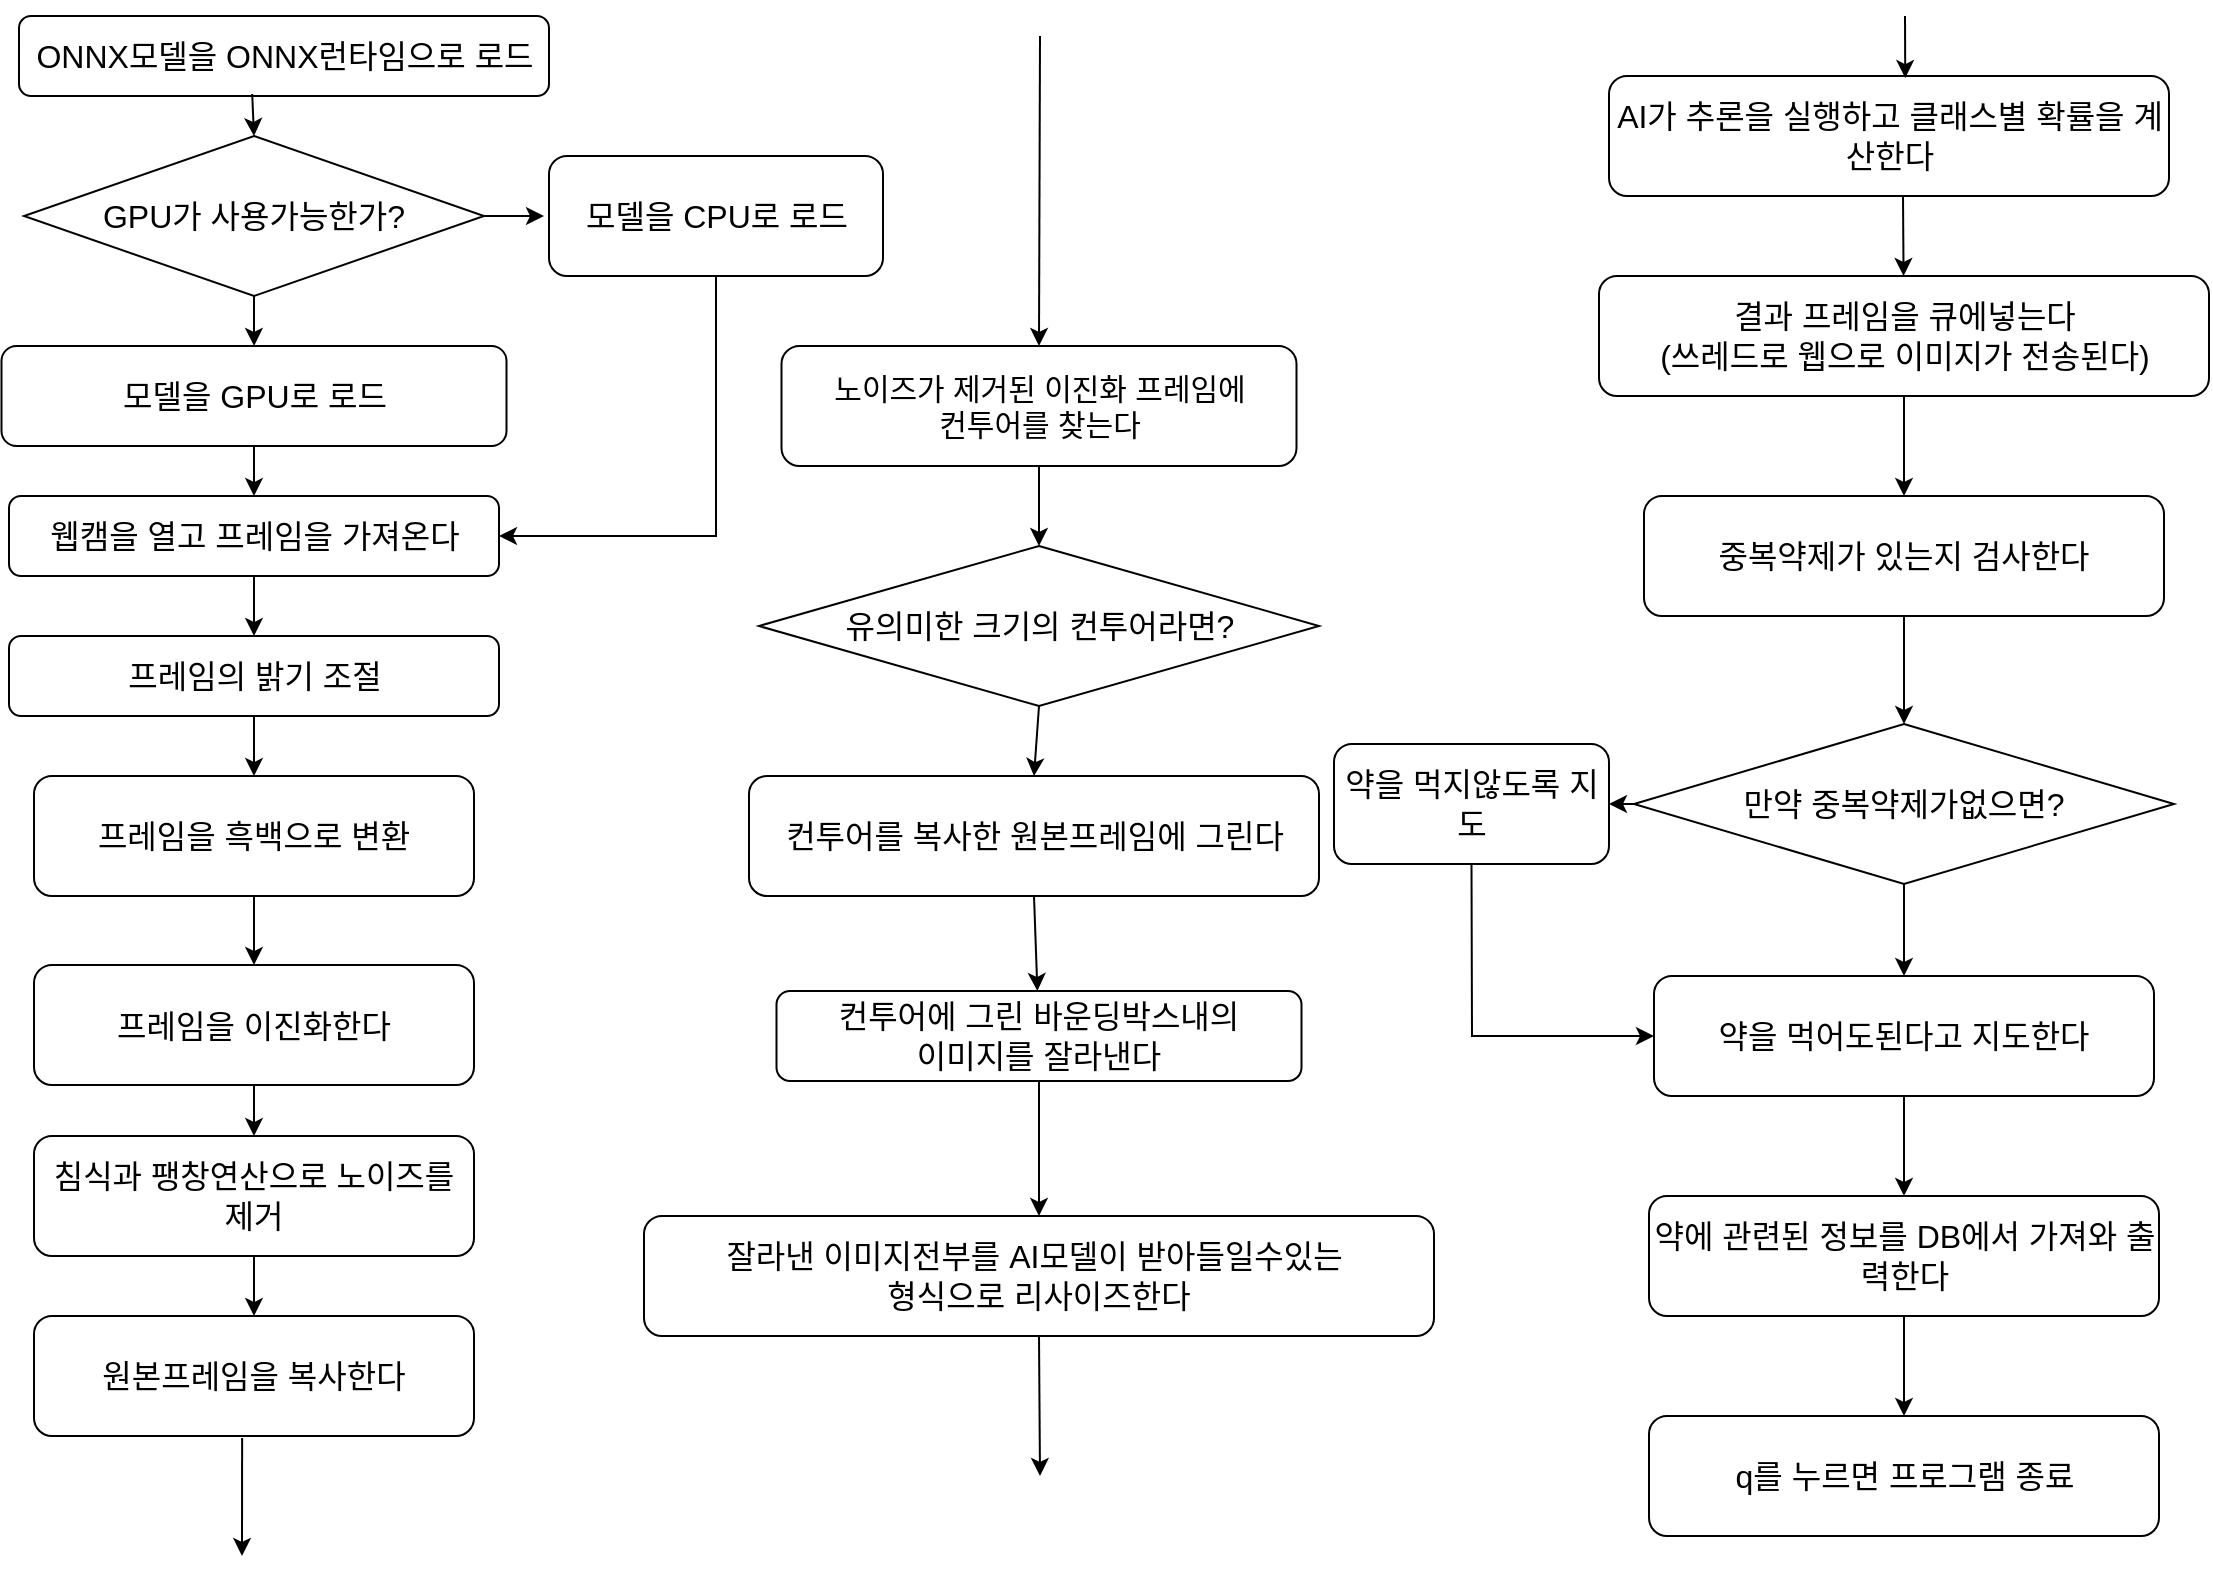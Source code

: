 <mxfile version="21.6.1" type="device">
  <diagram id="C5RBs43oDa-KdzZeNtuy" name="Page-1">
    <mxGraphModel dx="2026" dy="1171" grid="1" gridSize="10" guides="1" tooltips="1" connect="1" arrows="1" fold="1" page="1" pageScale="1" pageWidth="1169" pageHeight="827" math="0" shadow="0">
      <root>
        <mxCell id="WIyWlLk6GJQsqaUBKTNV-0" />
        <mxCell id="WIyWlLk6GJQsqaUBKTNV-1" parent="WIyWlLk6GJQsqaUBKTNV-0" />
        <mxCell id="WIyWlLk6GJQsqaUBKTNV-3" value="ONNX모델을 ONNX런타임으로 로드" style="rounded=1;whiteSpace=wrap;html=1;fontSize=16;glass=0;strokeWidth=1;shadow=0;" parent="WIyWlLk6GJQsqaUBKTNV-1" vertex="1">
          <mxGeometry x="67.5" y="20" width="265" height="40" as="geometry" />
        </mxCell>
        <mxCell id="S4gW_ihQcJ0_Ss8A9_ka-0" value="웹캠을 열고 프레임을 가져온다" style="rounded=1;whiteSpace=wrap;html=1;fontSize=16;glass=0;strokeWidth=1;shadow=0;" parent="WIyWlLk6GJQsqaUBKTNV-1" vertex="1">
          <mxGeometry x="62.5" y="260" width="245" height="40" as="geometry" />
        </mxCell>
        <mxCell id="xyTl4LSc6oClZwjzZs2d-6" value="" style="edgeStyle=orthogonalEdgeStyle;rounded=0;orthogonalLoop=1;jettySize=auto;html=1;" edge="1" parent="WIyWlLk6GJQsqaUBKTNV-1" source="S4gW_ihQcJ0_Ss8A9_ka-2" target="S4gW_ihQcJ0_Ss8A9_ka-3">
          <mxGeometry relative="1" as="geometry" />
        </mxCell>
        <mxCell id="S4gW_ihQcJ0_Ss8A9_ka-2" value="GPU가 사용가능한가?" style="rhombus;whiteSpace=wrap;html=1;fontSize=16;" parent="WIyWlLk6GJQsqaUBKTNV-1" vertex="1">
          <mxGeometry x="70" y="80" width="230" height="80" as="geometry" />
        </mxCell>
        <mxCell id="S4gW_ihQcJ0_Ss8A9_ka-3" value="모델을 GPU로 로드" style="rounded=1;whiteSpace=wrap;html=1;fontSize=16;" parent="WIyWlLk6GJQsqaUBKTNV-1" vertex="1">
          <mxGeometry x="58.75" y="185" width="252.5" height="50" as="geometry" />
        </mxCell>
        <mxCell id="S4gW_ihQcJ0_Ss8A9_ka-4" value="모델을 CPU로 로드" style="rounded=1;whiteSpace=wrap;html=1;fontSize=16;" parent="WIyWlLk6GJQsqaUBKTNV-1" vertex="1">
          <mxGeometry x="332.5" y="90" width="167" height="60" as="geometry" />
        </mxCell>
        <mxCell id="S4gW_ihQcJ0_Ss8A9_ka-5" value="프레임의 밝기 조절" style="rounded=1;whiteSpace=wrap;html=1;fontSize=16;" parent="WIyWlLk6GJQsqaUBKTNV-1" vertex="1">
          <mxGeometry x="62.5" y="330" width="245" height="40" as="geometry" />
        </mxCell>
        <mxCell id="S4gW_ihQcJ0_Ss8A9_ka-6" value="프레임을 흑백으로 변환" style="rounded=1;whiteSpace=wrap;html=1;fontSize=16;" parent="WIyWlLk6GJQsqaUBKTNV-1" vertex="1">
          <mxGeometry x="75" y="400" width="220" height="60" as="geometry" />
        </mxCell>
        <mxCell id="S4gW_ihQcJ0_Ss8A9_ka-7" value="프레임을 이진화한다" style="rounded=1;whiteSpace=wrap;html=1;fontSize=16;" parent="WIyWlLk6GJQsqaUBKTNV-1" vertex="1">
          <mxGeometry x="75" y="494.5" width="220" height="60" as="geometry" />
        </mxCell>
        <mxCell id="S4gW_ihQcJ0_Ss8A9_ka-8" value="침식과 팽창연산으로 노이즈를 제거" style="rounded=1;whiteSpace=wrap;html=1;fontSize=16;" parent="WIyWlLk6GJQsqaUBKTNV-1" vertex="1">
          <mxGeometry x="75" y="580" width="220" height="60" as="geometry" />
        </mxCell>
        <mxCell id="S4gW_ihQcJ0_Ss8A9_ka-9" value="원본프레임을 복사한다" style="rounded=1;whiteSpace=wrap;html=1;fontSize=16;" parent="WIyWlLk6GJQsqaUBKTNV-1" vertex="1">
          <mxGeometry x="75" y="670" width="220" height="60" as="geometry" />
        </mxCell>
        <mxCell id="S4gW_ihQcJ0_Ss8A9_ka-10" value="노이즈가 제거된 이진화 프레임에&lt;br style=&quot;font-size: 15px;&quot;&gt;컨투어를 찾는다" style="rounded=1;whiteSpace=wrap;html=1;fontSize=15;" parent="WIyWlLk6GJQsqaUBKTNV-1" vertex="1">
          <mxGeometry x="448.75" y="185" width="257.5" height="60" as="geometry" />
        </mxCell>
        <mxCell id="S4gW_ihQcJ0_Ss8A9_ka-11" value="컨투어를 복사한 원본프레임에 그린다" style="rounded=1;whiteSpace=wrap;html=1;fontSize=16;" parent="WIyWlLk6GJQsqaUBKTNV-1" vertex="1">
          <mxGeometry x="432.5" y="400" width="285" height="60" as="geometry" />
        </mxCell>
        <mxCell id="S4gW_ihQcJ0_Ss8A9_ka-13" value="유의미한 크기의 컨투어라면?" style="rhombus;whiteSpace=wrap;html=1;fontSize=16;" parent="WIyWlLk6GJQsqaUBKTNV-1" vertex="1">
          <mxGeometry x="437.5" y="285" width="280" height="80" as="geometry" />
        </mxCell>
        <mxCell id="S4gW_ihQcJ0_Ss8A9_ka-14" value="컨투어에 그린 바운딩박스내의 &lt;br style=&quot;font-size: 16px;&quot;&gt;이미지를 잘라낸다" style="rounded=1;whiteSpace=wrap;html=1;fontSize=16;" parent="WIyWlLk6GJQsqaUBKTNV-1" vertex="1">
          <mxGeometry x="446.25" y="507.5" width="262.5" height="45" as="geometry" />
        </mxCell>
        <mxCell id="S4gW_ihQcJ0_Ss8A9_ka-15" value="잘라낸 이미지전부를 AI모델이 받아들일수있는&amp;nbsp;&lt;br style=&quot;font-size: 16px;&quot;&gt;형식으로 리사이즈한다" style="rounded=1;whiteSpace=wrap;html=1;fontSize=16;" parent="WIyWlLk6GJQsqaUBKTNV-1" vertex="1">
          <mxGeometry x="380" y="620" width="395" height="60" as="geometry" />
        </mxCell>
        <mxCell id="S4gW_ihQcJ0_Ss8A9_ka-16" value="AI가 추론을 실행하고 클래스별 확률을 계산한다" style="rounded=1;whiteSpace=wrap;html=1;fontSize=16;" parent="WIyWlLk6GJQsqaUBKTNV-1" vertex="1">
          <mxGeometry x="862.5" y="50" width="280" height="60" as="geometry" />
        </mxCell>
        <mxCell id="S4gW_ihQcJ0_Ss8A9_ka-17" value="결과 프레임을 큐에넣는다&lt;br style=&quot;font-size: 16px;&quot;&gt;(쓰레드로 웹으로 이미지가 전송된다)" style="rounded=1;whiteSpace=wrap;html=1;fontSize=16;" parent="WIyWlLk6GJQsqaUBKTNV-1" vertex="1">
          <mxGeometry x="857.5" y="150" width="305" height="60" as="geometry" />
        </mxCell>
        <mxCell id="S4gW_ihQcJ0_Ss8A9_ka-19" value="중복약제가 있는지 검사한다" style="rounded=1;whiteSpace=wrap;html=1;fontSize=16;" parent="WIyWlLk6GJQsqaUBKTNV-1" vertex="1">
          <mxGeometry x="880" y="260" width="260" height="60" as="geometry" />
        </mxCell>
        <mxCell id="S4gW_ihQcJ0_Ss8A9_ka-20" value="만약 중복약제가없으면?" style="rhombus;whiteSpace=wrap;html=1;fontSize=16;" parent="WIyWlLk6GJQsqaUBKTNV-1" vertex="1">
          <mxGeometry x="875" y="374" width="270" height="80" as="geometry" />
        </mxCell>
        <mxCell id="S4gW_ihQcJ0_Ss8A9_ka-21" value="약을 먹어도된다고 지도한다" style="rounded=1;whiteSpace=wrap;html=1;fontSize=16;" parent="WIyWlLk6GJQsqaUBKTNV-1" vertex="1">
          <mxGeometry x="885" y="500" width="250" height="60" as="geometry" />
        </mxCell>
        <mxCell id="S4gW_ihQcJ0_Ss8A9_ka-22" value="약을 먹지않도록 지도" style="rounded=1;whiteSpace=wrap;html=1;fontSize=16;" parent="WIyWlLk6GJQsqaUBKTNV-1" vertex="1">
          <mxGeometry x="725" y="384" width="137.5" height="60" as="geometry" />
        </mxCell>
        <mxCell id="S4gW_ihQcJ0_Ss8A9_ka-23" value="약에 관련된 정보를 DB에서 가져와 출력한다" style="rounded=1;whiteSpace=wrap;html=1;fontSize=16;" parent="WIyWlLk6GJQsqaUBKTNV-1" vertex="1">
          <mxGeometry x="882.5" y="610" width="255" height="60" as="geometry" />
        </mxCell>
        <mxCell id="xyTl4LSc6oClZwjzZs2d-0" value="q를 누르면 프로그램 종료" style="rounded=1;whiteSpace=wrap;html=1;fontSize=16;" vertex="1" parent="WIyWlLk6GJQsqaUBKTNV-1">
          <mxGeometry x="882.5" y="720" width="255" height="60" as="geometry" />
        </mxCell>
        <mxCell id="xyTl4LSc6oClZwjzZs2d-1" value="" style="endArrow=classic;html=1;rounded=0;exitX=0.44;exitY=0.975;exitDx=0;exitDy=0;exitPerimeter=0;entryX=0.5;entryY=0;entryDx=0;entryDy=0;" edge="1" parent="WIyWlLk6GJQsqaUBKTNV-1" source="WIyWlLk6GJQsqaUBKTNV-3" target="S4gW_ihQcJ0_Ss8A9_ka-2">
          <mxGeometry width="50" height="50" relative="1" as="geometry">
            <mxPoint x="470" y="500" as="sourcePoint" />
            <mxPoint x="520" y="450" as="targetPoint" />
          </mxGeometry>
        </mxCell>
        <mxCell id="xyTl4LSc6oClZwjzZs2d-3" value="" style="endArrow=classic;html=1;rounded=0;exitX=1;exitY=0.5;exitDx=0;exitDy=0;" edge="1" parent="WIyWlLk6GJQsqaUBKTNV-1" source="S4gW_ihQcJ0_Ss8A9_ka-2">
          <mxGeometry width="50" height="50" relative="1" as="geometry">
            <mxPoint x="470" y="500" as="sourcePoint" />
            <mxPoint x="330" y="120" as="targetPoint" />
          </mxGeometry>
        </mxCell>
        <mxCell id="xyTl4LSc6oClZwjzZs2d-4" value="" style="endArrow=classic;html=1;rounded=0;exitX=0.5;exitY=1;exitDx=0;exitDy=0;entryX=1;entryY=0.5;entryDx=0;entryDy=0;" edge="1" parent="WIyWlLk6GJQsqaUBKTNV-1" source="S4gW_ihQcJ0_Ss8A9_ka-4" target="S4gW_ihQcJ0_Ss8A9_ka-0">
          <mxGeometry width="50" height="50" relative="1" as="geometry">
            <mxPoint x="470" y="500" as="sourcePoint" />
            <mxPoint x="520" y="450" as="targetPoint" />
            <Array as="points">
              <mxPoint x="416" y="280" />
            </Array>
          </mxGeometry>
        </mxCell>
        <mxCell id="xyTl4LSc6oClZwjzZs2d-9" value="" style="endArrow=classic;html=1;rounded=0;exitX=0.5;exitY=1;exitDx=0;exitDy=0;entryX=0.5;entryY=0;entryDx=0;entryDy=0;" edge="1" parent="WIyWlLk6GJQsqaUBKTNV-1" source="S4gW_ihQcJ0_Ss8A9_ka-3" target="S4gW_ihQcJ0_Ss8A9_ka-0">
          <mxGeometry width="50" height="50" relative="1" as="geometry">
            <mxPoint x="340" y="300" as="sourcePoint" />
            <mxPoint x="390" y="250" as="targetPoint" />
          </mxGeometry>
        </mxCell>
        <mxCell id="xyTl4LSc6oClZwjzZs2d-10" value="" style="endArrow=classic;html=1;rounded=0;exitX=0.5;exitY=1;exitDx=0;exitDy=0;entryX=0.5;entryY=0;entryDx=0;entryDy=0;" edge="1" parent="WIyWlLk6GJQsqaUBKTNV-1" source="S4gW_ihQcJ0_Ss8A9_ka-0" target="S4gW_ihQcJ0_Ss8A9_ka-5">
          <mxGeometry width="50" height="50" relative="1" as="geometry">
            <mxPoint x="340" y="410" as="sourcePoint" />
            <mxPoint x="390" y="360" as="targetPoint" />
          </mxGeometry>
        </mxCell>
        <mxCell id="xyTl4LSc6oClZwjzZs2d-11" value="" style="endArrow=classic;html=1;rounded=0;exitX=0.5;exitY=1;exitDx=0;exitDy=0;" edge="1" parent="WIyWlLk6GJQsqaUBKTNV-1" source="S4gW_ihQcJ0_Ss8A9_ka-5" target="S4gW_ihQcJ0_Ss8A9_ka-6">
          <mxGeometry width="50" height="50" relative="1" as="geometry">
            <mxPoint x="340" y="520" as="sourcePoint" />
            <mxPoint x="390" y="470" as="targetPoint" />
          </mxGeometry>
        </mxCell>
        <mxCell id="xyTl4LSc6oClZwjzZs2d-12" value="" style="endArrow=classic;html=1;rounded=0;exitX=0.5;exitY=1;exitDx=0;exitDy=0;entryX=0.5;entryY=0;entryDx=0;entryDy=0;" edge="1" parent="WIyWlLk6GJQsqaUBKTNV-1" source="S4gW_ihQcJ0_Ss8A9_ka-6" target="S4gW_ihQcJ0_Ss8A9_ka-7">
          <mxGeometry width="50" height="50" relative="1" as="geometry">
            <mxPoint x="340" y="520" as="sourcePoint" />
            <mxPoint x="390" y="470" as="targetPoint" />
          </mxGeometry>
        </mxCell>
        <mxCell id="xyTl4LSc6oClZwjzZs2d-13" value="" style="endArrow=classic;html=1;rounded=0;exitX=0.5;exitY=1;exitDx=0;exitDy=0;" edge="1" parent="WIyWlLk6GJQsqaUBKTNV-1" source="S4gW_ihQcJ0_Ss8A9_ka-7" target="S4gW_ihQcJ0_Ss8A9_ka-8">
          <mxGeometry width="50" height="50" relative="1" as="geometry">
            <mxPoint x="340" y="520" as="sourcePoint" />
            <mxPoint x="390" y="470" as="targetPoint" />
          </mxGeometry>
        </mxCell>
        <mxCell id="xyTl4LSc6oClZwjzZs2d-14" value="" style="endArrow=classic;html=1;rounded=0;exitX=0.5;exitY=1;exitDx=0;exitDy=0;" edge="1" parent="WIyWlLk6GJQsqaUBKTNV-1" source="S4gW_ihQcJ0_Ss8A9_ka-8" target="S4gW_ihQcJ0_Ss8A9_ka-9">
          <mxGeometry width="50" height="50" relative="1" as="geometry">
            <mxPoint x="340" y="520" as="sourcePoint" />
            <mxPoint x="390" y="470" as="targetPoint" />
          </mxGeometry>
        </mxCell>
        <mxCell id="xyTl4LSc6oClZwjzZs2d-15" value="" style="endArrow=classic;html=1;rounded=0;exitX=0.473;exitY=1.017;exitDx=0;exitDy=0;exitPerimeter=0;" edge="1" parent="WIyWlLk6GJQsqaUBKTNV-1" source="S4gW_ihQcJ0_Ss8A9_ka-9">
          <mxGeometry width="50" height="50" relative="1" as="geometry">
            <mxPoint x="240" y="830" as="sourcePoint" />
            <mxPoint x="179" y="790" as="targetPoint" />
          </mxGeometry>
        </mxCell>
        <mxCell id="xyTl4LSc6oClZwjzZs2d-16" value="" style="endArrow=classic;html=1;rounded=0;entryX=0.5;entryY=0;entryDx=0;entryDy=0;" edge="1" parent="WIyWlLk6GJQsqaUBKTNV-1" target="S4gW_ihQcJ0_Ss8A9_ka-10">
          <mxGeometry width="50" height="50" relative="1" as="geometry">
            <mxPoint x="578" y="30" as="sourcePoint" />
            <mxPoint x="580" y="180" as="targetPoint" />
          </mxGeometry>
        </mxCell>
        <mxCell id="xyTl4LSc6oClZwjzZs2d-17" value="" style="endArrow=classic;html=1;rounded=0;exitX=0.5;exitY=1;exitDx=0;exitDy=0;entryX=0.5;entryY=0;entryDx=0;entryDy=0;" edge="1" parent="WIyWlLk6GJQsqaUBKTNV-1" source="S4gW_ihQcJ0_Ss8A9_ka-10" target="S4gW_ihQcJ0_Ss8A9_ka-13">
          <mxGeometry width="50" height="50" relative="1" as="geometry">
            <mxPoint x="590" y="280" as="sourcePoint" />
            <mxPoint x="580" y="330" as="targetPoint" />
          </mxGeometry>
        </mxCell>
        <mxCell id="xyTl4LSc6oClZwjzZs2d-18" value="" style="endArrow=classic;html=1;rounded=0;exitX=0.5;exitY=1;exitDx=0;exitDy=0;entryX=0.5;entryY=0;entryDx=0;entryDy=0;" edge="1" parent="WIyWlLk6GJQsqaUBKTNV-1" source="S4gW_ihQcJ0_Ss8A9_ka-13" target="S4gW_ihQcJ0_Ss8A9_ka-11">
          <mxGeometry width="50" height="50" relative="1" as="geometry">
            <mxPoint x="530" y="380" as="sourcePoint" />
            <mxPoint x="580" y="330" as="targetPoint" />
          </mxGeometry>
        </mxCell>
        <mxCell id="xyTl4LSc6oClZwjzZs2d-19" value="" style="endArrow=classic;html=1;rounded=0;exitX=0.5;exitY=1;exitDx=0;exitDy=0;" edge="1" parent="WIyWlLk6GJQsqaUBKTNV-1" source="S4gW_ihQcJ0_Ss8A9_ka-11" target="S4gW_ihQcJ0_Ss8A9_ka-14">
          <mxGeometry width="50" height="50" relative="1" as="geometry">
            <mxPoint x="530" y="480" as="sourcePoint" />
            <mxPoint x="580" y="430" as="targetPoint" />
          </mxGeometry>
        </mxCell>
        <mxCell id="xyTl4LSc6oClZwjzZs2d-20" value="" style="endArrow=classic;html=1;rounded=0;entryX=0.5;entryY=0;entryDx=0;entryDy=0;exitX=0.5;exitY=1;exitDx=0;exitDy=0;" edge="1" parent="WIyWlLk6GJQsqaUBKTNV-1" source="S4gW_ihQcJ0_Ss8A9_ka-14" target="S4gW_ihQcJ0_Ss8A9_ka-15">
          <mxGeometry width="50" height="50" relative="1" as="geometry">
            <mxPoint x="570" y="570" as="sourcePoint" />
            <mxPoint x="580" y="430" as="targetPoint" />
          </mxGeometry>
        </mxCell>
        <mxCell id="xyTl4LSc6oClZwjzZs2d-21" value="" style="endArrow=classic;html=1;rounded=0;exitX=0.5;exitY=1;exitDx=0;exitDy=0;" edge="1" parent="WIyWlLk6GJQsqaUBKTNV-1" source="S4gW_ihQcJ0_Ss8A9_ka-15">
          <mxGeometry width="50" height="50" relative="1" as="geometry">
            <mxPoint x="530" y="680" as="sourcePoint" />
            <mxPoint x="578" y="750" as="targetPoint" />
          </mxGeometry>
        </mxCell>
        <mxCell id="xyTl4LSc6oClZwjzZs2d-22" value="" style="endArrow=classic;html=1;rounded=0;entryX=0.529;entryY=0.017;entryDx=0;entryDy=0;entryPerimeter=0;" edge="1" parent="WIyWlLk6GJQsqaUBKTNV-1" target="S4gW_ihQcJ0_Ss8A9_ka-16">
          <mxGeometry width="50" height="50" relative="1" as="geometry">
            <mxPoint x="1010.5" y="20" as="sourcePoint" />
            <mxPoint x="592.5" y="30" as="targetPoint" />
          </mxGeometry>
        </mxCell>
        <mxCell id="xyTl4LSc6oClZwjzZs2d-23" value="" style="endArrow=classic;html=1;rounded=0;exitX=0.525;exitY=1;exitDx=0;exitDy=0;exitPerimeter=0;" edge="1" parent="WIyWlLk6GJQsqaUBKTNV-1" source="S4gW_ihQcJ0_Ss8A9_ka-16" target="S4gW_ihQcJ0_Ss8A9_ka-17">
          <mxGeometry width="50" height="50" relative="1" as="geometry">
            <mxPoint x="542.5" y="280" as="sourcePoint" />
            <mxPoint x="592.5" y="230" as="targetPoint" />
          </mxGeometry>
        </mxCell>
        <mxCell id="xyTl4LSc6oClZwjzZs2d-24" value="" style="endArrow=classic;html=1;rounded=0;exitX=0.5;exitY=1;exitDx=0;exitDy=0;" edge="1" parent="WIyWlLk6GJQsqaUBKTNV-1" source="S4gW_ihQcJ0_Ss8A9_ka-17" target="S4gW_ihQcJ0_Ss8A9_ka-19">
          <mxGeometry width="50" height="50" relative="1" as="geometry">
            <mxPoint x="542.5" y="280" as="sourcePoint" />
            <mxPoint x="592.5" y="230" as="targetPoint" />
          </mxGeometry>
        </mxCell>
        <mxCell id="xyTl4LSc6oClZwjzZs2d-25" value="" style="endArrow=classic;html=1;rounded=0;exitX=0.5;exitY=1;exitDx=0;exitDy=0;" edge="1" parent="WIyWlLk6GJQsqaUBKTNV-1" source="S4gW_ihQcJ0_Ss8A9_ka-19" target="S4gW_ihQcJ0_Ss8A9_ka-20">
          <mxGeometry width="50" height="50" relative="1" as="geometry">
            <mxPoint x="542.5" y="480" as="sourcePoint" />
            <mxPoint x="592.5" y="430" as="targetPoint" />
          </mxGeometry>
        </mxCell>
        <mxCell id="xyTl4LSc6oClZwjzZs2d-26" value="" style="endArrow=classic;html=1;rounded=0;exitX=0.5;exitY=1;exitDx=0;exitDy=0;" edge="1" parent="WIyWlLk6GJQsqaUBKTNV-1" source="S4gW_ihQcJ0_Ss8A9_ka-20" target="S4gW_ihQcJ0_Ss8A9_ka-21">
          <mxGeometry width="50" height="50" relative="1" as="geometry">
            <mxPoint x="880" y="500" as="sourcePoint" />
            <mxPoint x="930" y="450" as="targetPoint" />
          </mxGeometry>
        </mxCell>
        <mxCell id="xyTl4LSc6oClZwjzZs2d-27" value="" style="endArrow=classic;html=1;rounded=0;exitX=0.5;exitY=1;exitDx=0;exitDy=0;" edge="1" parent="WIyWlLk6GJQsqaUBKTNV-1" source="S4gW_ihQcJ0_Ss8A9_ka-21" target="S4gW_ihQcJ0_Ss8A9_ka-23">
          <mxGeometry width="50" height="50" relative="1" as="geometry">
            <mxPoint x="880" y="500" as="sourcePoint" />
            <mxPoint x="930" y="450" as="targetPoint" />
          </mxGeometry>
        </mxCell>
        <mxCell id="xyTl4LSc6oClZwjzZs2d-28" value="" style="endArrow=classic;html=1;rounded=0;exitX=0.5;exitY=1;exitDx=0;exitDy=0;" edge="1" parent="WIyWlLk6GJQsqaUBKTNV-1" source="S4gW_ihQcJ0_Ss8A9_ka-23" target="xyTl4LSc6oClZwjzZs2d-0">
          <mxGeometry width="50" height="50" relative="1" as="geometry">
            <mxPoint x="880" y="500" as="sourcePoint" />
            <mxPoint x="930" y="450" as="targetPoint" />
          </mxGeometry>
        </mxCell>
        <mxCell id="xyTl4LSc6oClZwjzZs2d-29" value="" style="endArrow=classic;html=1;rounded=0;exitX=0;exitY=0.5;exitDx=0;exitDy=0;entryX=1;entryY=0.5;entryDx=0;entryDy=0;" edge="1" parent="WIyWlLk6GJQsqaUBKTNV-1" source="S4gW_ihQcJ0_Ss8A9_ka-20" target="S4gW_ihQcJ0_Ss8A9_ka-22">
          <mxGeometry width="50" height="50" relative="1" as="geometry">
            <mxPoint x="880" y="500" as="sourcePoint" />
            <mxPoint x="930" y="450" as="targetPoint" />
          </mxGeometry>
        </mxCell>
        <mxCell id="xyTl4LSc6oClZwjzZs2d-31" value="" style="endArrow=classic;html=1;rounded=0;exitX=0.5;exitY=1;exitDx=0;exitDy=0;entryX=0;entryY=0.5;entryDx=0;entryDy=0;" edge="1" parent="WIyWlLk6GJQsqaUBKTNV-1" source="S4gW_ihQcJ0_Ss8A9_ka-22" target="S4gW_ihQcJ0_Ss8A9_ka-21">
          <mxGeometry width="50" height="50" relative="1" as="geometry">
            <mxPoint x="880" y="500" as="sourcePoint" />
            <mxPoint x="930" y="450" as="targetPoint" />
            <Array as="points">
              <mxPoint x="794" y="530" />
            </Array>
          </mxGeometry>
        </mxCell>
      </root>
    </mxGraphModel>
  </diagram>
</mxfile>

